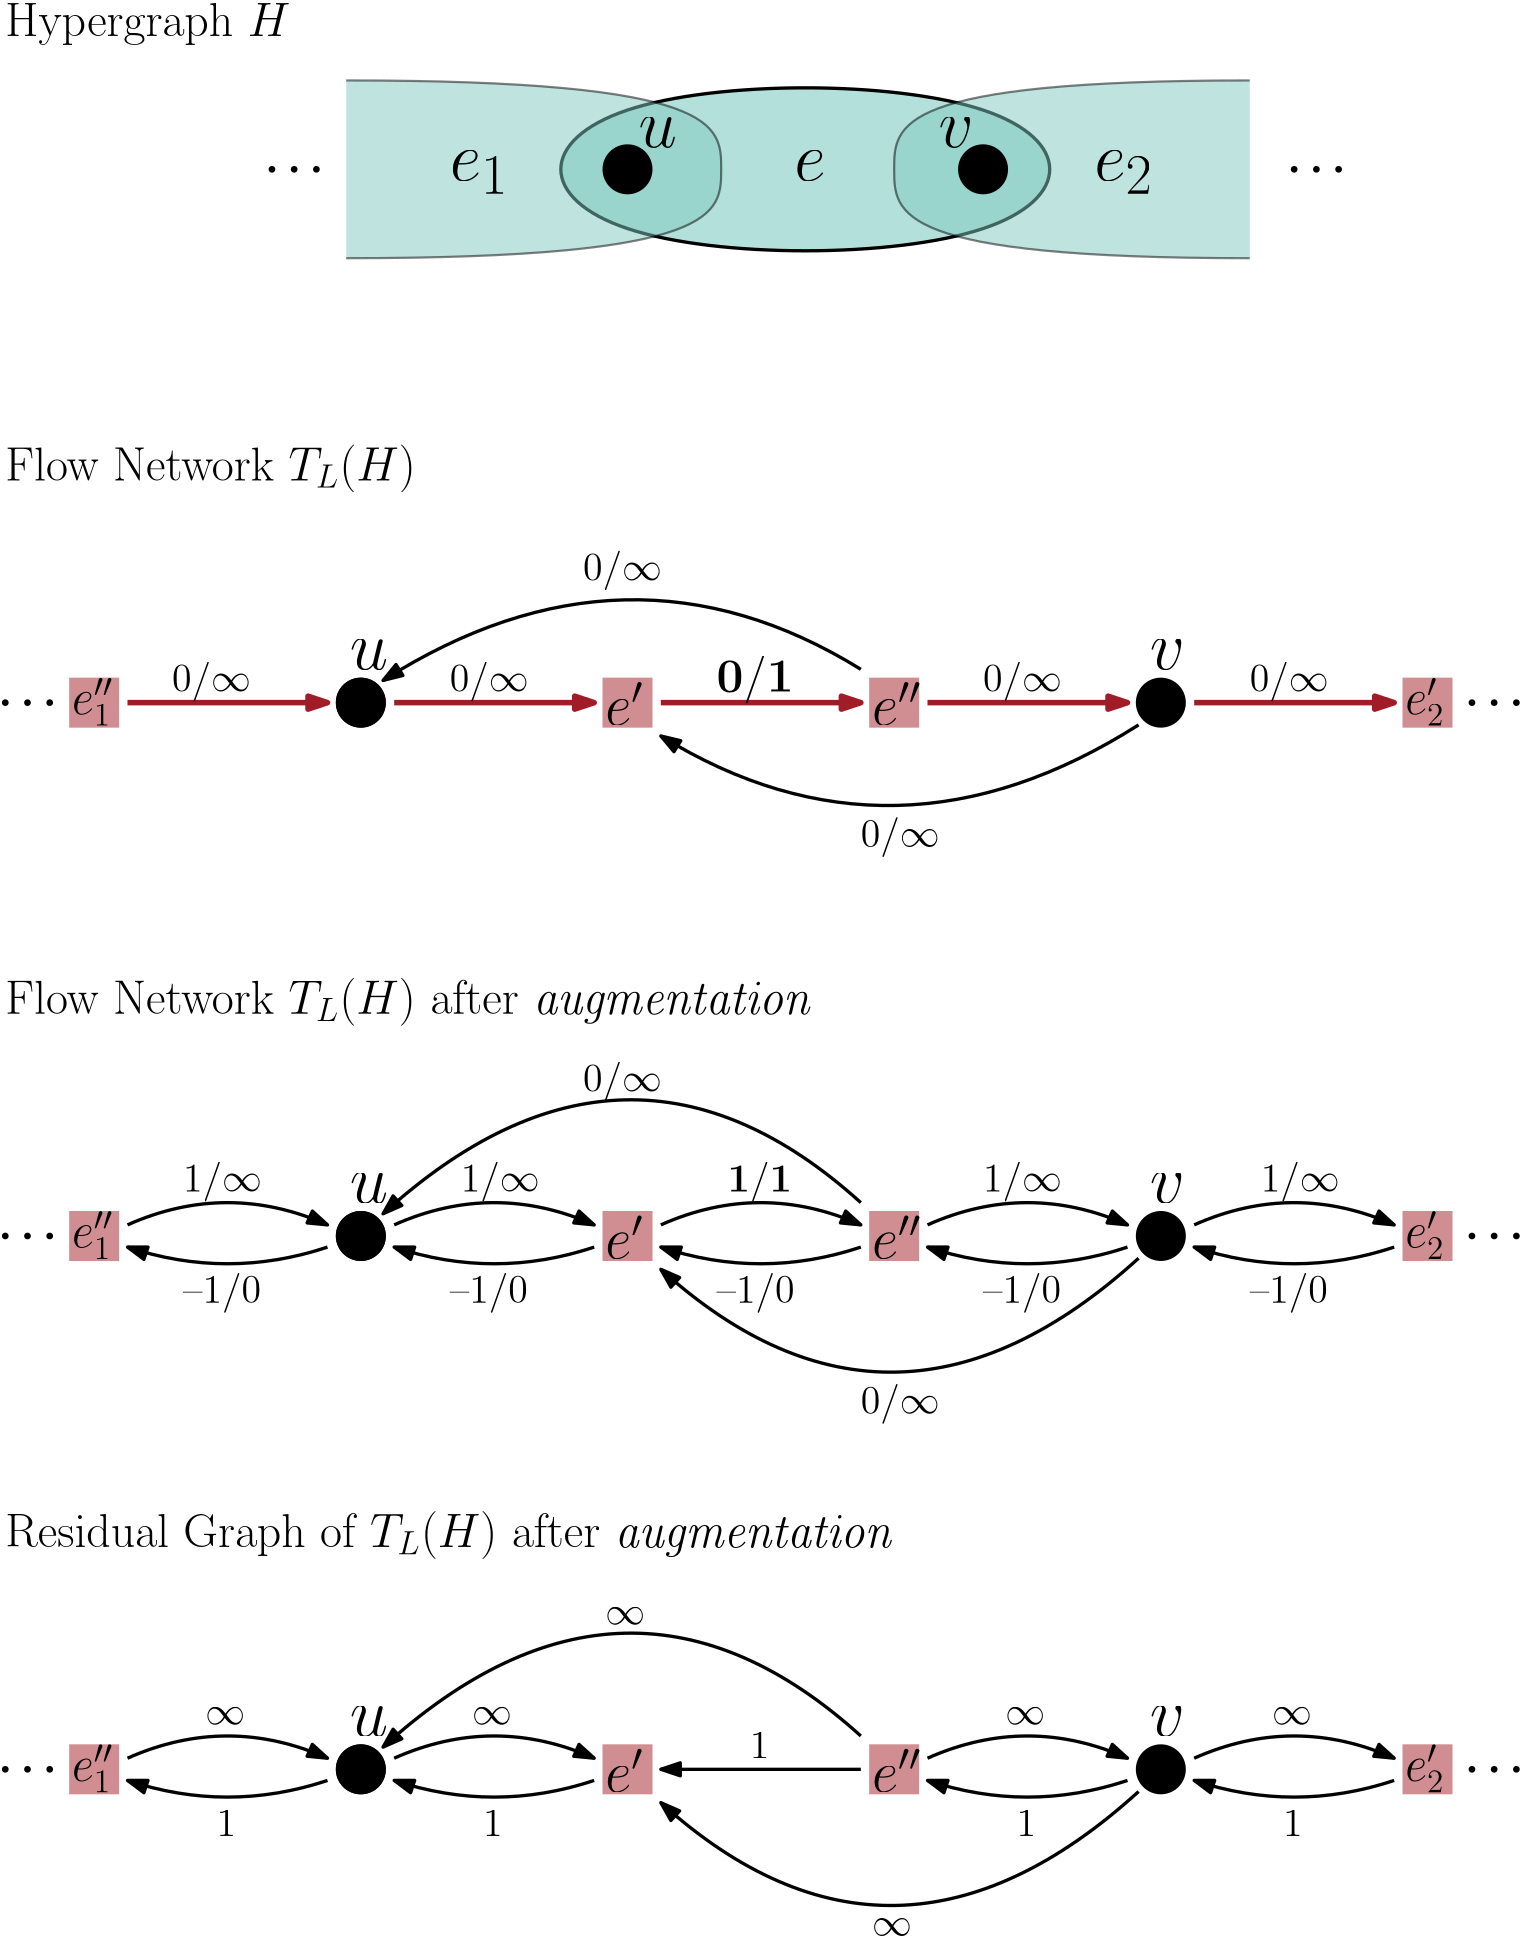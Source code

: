 <?xml version="1.0"?>
<!DOCTYPE ipe SYSTEM "ipe.dtd">
<ipe version="70107" creator="Ipe 7.1.10">
<info created="D:20171207121512" modified="D:20180101162100"/>
<ipestyle name="basic">
<symbol name="arrow/arc(spx)">
<path stroke="sym-stroke" fill="sym-stroke" pen="sym-pen">
0 0 m
-1 0.333 l
-1 -0.333 l
h
</path>
</symbol>
<symbol name="arrow/farc(spx)">
<path stroke="sym-stroke" fill="white" pen="sym-pen">
0 0 m
-1 0.333 l
-1 -0.333 l
h
</path>
</symbol>
<symbol name="arrow/ptarc(spx)">
<path stroke="sym-stroke" fill="sym-stroke" pen="sym-pen">
0 0 m
-1 0.333 l
-0.8 0 l
-1 -0.333 l
h
</path>
</symbol>
<symbol name="arrow/fptarc(spx)">
<path stroke="sym-stroke" fill="white" pen="sym-pen">
0 0 m
-1 0.333 l
-0.8 0 l
-1 -0.333 l
h
</path>
</symbol>
<symbol name="mark/circle(sx)" transformations="translations">
<path fill="sym-stroke">
0.6 0 0 0.6 0 0 e
0.4 0 0 0.4 0 0 e
</path>
</symbol>
<symbol name="mark/disk(sx)" transformations="translations">
<path fill="sym-stroke">
0.6 0 0 0.6 0 0 e
</path>
</symbol>
<symbol name="mark/fdisk(sfx)" transformations="translations">
<group>
<path fill="sym-fill">
0.5 0 0 0.5 0 0 e
</path>
<path fill="sym-stroke" fillrule="eofill">
0.6 0 0 0.6 0 0 e
0.4 0 0 0.4 0 0 e
</path>
</group>
</symbol>
<symbol name="mark/box(sx)" transformations="translations">
<path fill="sym-stroke" fillrule="eofill">
-0.6 -0.6 m
0.6 -0.6 l
0.6 0.6 l
-0.6 0.6 l
h
-0.4 -0.4 m
0.4 -0.4 l
0.4 0.4 l
-0.4 0.4 l
h
</path>
</symbol>
<symbol name="mark/square(sx)" transformations="translations">
<path fill="sym-stroke">
-0.6 -0.6 m
0.6 -0.6 l
0.6 0.6 l
-0.6 0.6 l
h
</path>
</symbol>
<symbol name="mark/fsquare(sfx)" transformations="translations">
<group>
<path fill="sym-fill">
-0.5 -0.5 m
0.5 -0.5 l
0.5 0.5 l
-0.5 0.5 l
h
</path>
<path fill="sym-stroke" fillrule="eofill">
-0.6 -0.6 m
0.6 -0.6 l
0.6 0.6 l
-0.6 0.6 l
h
-0.4 -0.4 m
0.4 -0.4 l
0.4 0.4 l
-0.4 0.4 l
h
</path>
</group>
</symbol>
<symbol name="mark/cross(sx)" transformations="translations">
<group>
<path fill="sym-stroke">
-0.43 -0.57 m
0.57 0.43 l
0.43 0.57 l
-0.57 -0.43 l
h
</path>
<path fill="sym-stroke">
-0.43 0.57 m
0.57 -0.43 l
0.43 -0.57 l
-0.57 0.43 l
h
</path>
</group>
</symbol>
<symbol name="arrow/fnormal(spx)">
<path stroke="sym-stroke" fill="white" pen="sym-pen">
0 0 m
-1 0.333 l
-1 -0.333 l
h
</path>
</symbol>
<symbol name="arrow/pointed(spx)">
<path stroke="sym-stroke" fill="sym-stroke" pen="sym-pen">
0 0 m
-1 0.333 l
-0.8 0 l
-1 -0.333 l
h
</path>
</symbol>
<symbol name="arrow/fpointed(spx)">
<path stroke="sym-stroke" fill="white" pen="sym-pen">
0 0 m
-1 0.333 l
-0.8 0 l
-1 -0.333 l
h
</path>
</symbol>
<symbol name="arrow/linear(spx)">
<path stroke="sym-stroke" pen="sym-pen">
-1 0.333 m
0 0 l
-1 -0.333 l
</path>
</symbol>
<symbol name="arrow/fdouble(spx)">
<path stroke="sym-stroke" fill="white" pen="sym-pen">
0 0 m
-1 0.333 l
-1 -0.333 l
h
-1 0 m
-2 0.333 l
-2 -0.333 l
h
</path>
</symbol>
<symbol name="arrow/double(spx)">
<path stroke="sym-stroke" fill="sym-stroke" pen="sym-pen">
0 0 m
-1 0.333 l
-1 -0.333 l
h
-1 0 m
-2 0.333 l
-2 -0.333 l
h
</path>
</symbol>
<pen name="heavier" value="0.8"/>
<pen name="fat" value="1.2"/>
<pen name="ultrafat" value="2"/>
<symbolsize name="large" value="5"/>
<symbolsize name="small" value="2"/>
<symbolsize name="tiny" value="1.1"/>
<arrowsize name="large" value="10"/>
<arrowsize name="small" value="5"/>
<arrowsize name="tiny" value="3"/>
<color name="red" value="1 0 0"/>
<color name="green" value="0 1 0"/>
<color name="blue" value="0 0 1"/>
<color name="yellow" value="1 1 0"/>
<color name="orange" value="1 0.647 0"/>
<color name="gold" value="1 0.843 0"/>
<color name="purple" value="0.627 0.125 0.941"/>
<color name="gray" value="0.745"/>
<color name="brown" value="0.647 0.165 0.165"/>
<color name="navy" value="0 0 0.502"/>
<color name="pink" value="1 0.753 0.796"/>
<color name="seagreen" value="0.18 0.545 0.341"/>
<color name="turquoise" value="0.251 0.878 0.816"/>
<color name="violet" value="0.933 0.51 0.933"/>
<color name="darkblue" value="0 0 0.545"/>
<color name="darkcyan" value="0 0.545 0.545"/>
<color name="darkgray" value="0.663"/>
<color name="darkgreen" value="0 0.392 0"/>
<color name="darkmagenta" value="0.545 0 0.545"/>
<color name="darkorange" value="1 0.549 0"/>
<color name="darkred" value="0.545 0 0"/>
<color name="lightblue" value="0.678 0.847 0.902"/>
<color name="lightcyan" value="0.878 1 1"/>
<color name="lightgray" value="0.827"/>
<color name="lightgreen" value="0.565 0.933 0.565"/>
<color name="lightyellow" value="1 1 0.878"/>
<dashstyle name="dashed" value="[4] 0"/>
<dashstyle name="dotted" value="[1 3] 0"/>
<dashstyle name="dash dotted" value="[4 2 1 2] 0"/>
<dashstyle name="dash dot dotted" value="[4 2 1 2 1 2] 0"/>
<textsize name="large" value="\large"/>
<textsize name="Large" value="\Large"/>
<textsize name="LARGE" value="\LARGE"/>
<textsize name="huge" value="\huge"/>
<textsize name="Huge" value="\Huge"/>
<textsize name="small" value="\small"/>
<textsize name="footnote" value="\footnotesize"/>
<textsize name="tiny" value="\tiny"/>
<textstyle name="center" begin="\begin{center}" end="\end{center}"/>
<textstyle name="itemize" begin="\begin{itemize}" end="\end{itemize}"/>
<textstyle name="item" begin="\begin{itemize}\item{}" end="\end{itemize}"/>
<gridsize name="4 pts" value="4"/>
<gridsize name="8 pts (~3 mm)" value="8"/>
<gridsize name="16 pts (~6 mm)" value="16"/>
<gridsize name="32 pts (~12 mm)" value="32"/>
<gridsize name="10 pts (~3.5 mm)" value="10"/>
<gridsize name="20 pts (~7 mm)" value="20"/>
<gridsize name="14 pts (~5 mm)" value="14"/>
<gridsize name="28 pts (~10 mm)" value="28"/>
<gridsize name="56 pts (~20 mm)" value="56"/>
<anglesize name="90 deg" value="90"/>
<anglesize name="60 deg" value="60"/>
<anglesize name="45 deg" value="45"/>
<anglesize name="30 deg" value="30"/>
<anglesize name="22.5 deg" value="22.5"/>
<opacity name="10%" value="0.1"/>
<opacity name="30%" value="0.3"/>
<opacity name="50%" value="0.5"/>
<opacity name="75%" value="0.75"/>
<tiling name="falling" angle="-60" step="4" width="1"/>
<tiling name="rising" angle="30" step="4" width="1"/>
</ipestyle>
<ipestyle name="kitcolors">
<color name="KITwhite" value="1"/>
<color name="KITblack" value="0"/>
<color name="KITblack70" value="0.3"/>
<color name="KITblack50" value="0.5"/>
<color name="KITblack30" value="0.7"/>
<color name="KITblack15" value="0.85"/>
<color name="KITgreen" value="0 0.588 0.509"/>
<color name="KITgreen70" value="0.3 0.711 0.656"/>
<color name="KITgreen50" value="0.5 0.794 0.754"/>
<color name="KITgreen30" value="0.7 0.876 0.852"/>
<color name="KITgreen15" value="0.85 0.938 0.926"/>
<color name="KITblue" value="0.274 0.392 0.666"/>
<color name="KITblue70" value="0.492 0.574 0.766"/>
<color name="KITblue50" value="0.637 0.696 0.833"/>
<color name="KITblue30" value="0.782 0.817 0.9"/>
<color name="KITblue15" value="0.891 0.908 0.95"/>
<color name="KITred" value="0.627 0.117 0.156"/>
<color name="KITred70" value="0.739 0.382 0.409"/>
<color name="KITred50" value="0.813 0.558 0.578"/>
<color name="KITred30" value="0.888 0.735 0.747"/>
<color name="KITred15" value="0.944 0.867 0.873"/>
<color name="KITpalegreen" value="0.509 0.745 0.235"/>
<color name="KITpalegreen70" value="0.656 0.821 0.464"/>
<color name="KITpalegreen50" value="0.754 0.872 0.617"/>
<color name="KITpalegreen30" value="0.852 0.923 0.77"/>
<color name="KITpalegreen15" value="0.926 0.961 0.885"/>
<color name="KITyellow" value="0.98 0.901 0.078"/>
<color name="KITyellow70" value="0.986 0.931 0.354"/>
<color name="KITyellow50" value="0.99 0.95 0.539"/>
<color name="KITyellow30" value="0.994 0.97 0.723"/>
<color name="KITyellow15" value="0.997 0.985 0.861"/>
<color name="KITorange" value="0.862 0.627 0.117"/>
<color name="KITorange70" value="0.903 0.739 0.382"/>
<color name="KITorange50" value="0.931 0.813 0.558"/>
<color name="KITorange30" value="0.958 0.888 0.735"/>
<color name="KITorange15" value="0.979 0.944 0.867"/>
<color name="KITbrown" value="0.627 0.509 0.196"/>
<color name="KITbrown70" value="0.739 0.656 0.437"/>
<color name="KITbrown50" value="0.813 0.754 0.598"/>
<color name="KITbrown30" value="0.888 0.852 0.758"/>
<color name="KITbrown15" value="0.944 0.926 0.879"/>
<color name="KITlilac" value="0.627 0 0.47"/>
<color name="KITlilac70" value="0.739 0.3 0.629"/>
<color name="KITlilac50" value="0.813 0.5 0.735"/>
<color name="KITlilac30" value="0.888 0.7 0.841"/>
<color name="KITlilac15" value="0.944 0.85 0.92"/>
<color name="KITcyanblue" value="0.313 0.666 0.901"/>
<color name="KITcyanblue70" value="0.519 0.766 0.931"/>
<color name="KITcyanblue50" value="0.656 0.833 0.95"/>
<color name="KITcyanblue30" value="0.794 0.9 0.97"/>
<color name="KITcyanblue15" value="0.897 0.95 0.985"/>
<color name="KITseablue" value="0.196 0.313 0.549"/>
<color name="KITseablue70" value="0.437 0.519 0.684"/>
<color name="KITseablue50" value="0.598 0.656 0.774"/>
<color name="KITseablue30" value="0.758 0.794 0.864"/>
<color name="KITseablue15" value="0.879 0.897 0.932"/>
</ipestyle>
<ipestyle name="bigpaper">
<layout paper="10000 6000" origin="0 0" frame="10000 6000"/>
<titlestyle pos="10 10" size="LARGE" color="title"  valign="baseline"/>
</ipestyle>
<ipestyle name="transparency">
<opacity name="10%" value="0.1"/>
<opacity name="50%" value="0.5"/>
<opacity name="75%" value="0.75"/>
<opacity name="25%" value="0.25"/>
</ipestyle>
<page>
<layer name="alpha"/>
<view layers="alpha" active="alpha"/>
<path layer="alpha" matrix="1 0 0 1 128 64" stroke="KITblack" fill="KITgreen30" pen="fat">
416 1056
608 1056
608 1120
416 1120 u
</path>
<path matrix="-1.05469 0 0 1 1183.48 64" stroke="KITblack" fill="KITgreen50" pen="heavier" opacity="50%">
672 1056 m
544 1056
544 1088
544 1120
672 1120 c
</path>
<path matrix="1 0 0 1 128 64" stroke="KITblack" fill="KITgreen50" pen="heavier" opacity="50%">
672 1056 m
544 1056
544 1088
544 1120
672 1120 c
</path>
<use matrix="1 0 0 1 128 320" name="mark/disk(sx)" pos="448 832" size="15" stroke="black"/>
<use matrix="1 0 0 1 256 320" name="mark/disk(sx)" pos="448 832" size="15" stroke="black"/>
<text matrix="1 0 0 1 136 56" transformations="translations" pos="500 1092" stroke="KITblack" type="label" width="11.249" height="10.672" depth="0" valign="baseline" size="Huge">$e$</text>
<text matrix="1 0 0 1 80 68" transformations="translations" pos="500 1092" stroke="KITblack" type="label" width="13.813" height="10.672" depth="0" valign="baseline" size="Huge">$u$</text>
<text matrix="1 0 0 1 188 68" transformations="translations" pos="500 1092" stroke="KITblack" type="label" width="12.623" height="10.672" depth="0" valign="baseline" size="Huge">$v$</text>
<text matrix="1 0 0 1 12 56" transformations="translations" pos="500 1092" stroke="KITblack" type="label" width="21.223" height="10.674" depth="4.78" valign="baseline" size="Huge">$e_1$</text>
<text matrix="1 0 0 1 244 56" transformations="translations" pos="500 1092" stroke="KITblack" type="label" width="21.223" height="10.674" depth="4.78" valign="baseline" size="Huge">$e_2$</text>
<use matrix="1 0 0 1 32 128" name="mark/disk(sx)" pos="448 832" size="15" stroke="black"/>
<use matrix="1 0 0 1 128 128" name="mark/square(sx)" pos="448 832" size="15" stroke="KITred50"/>
<use matrix="1 0 0 1 224 128" name="mark/square(sx)" pos="448 832" size="15" stroke="KITred50"/>
<use matrix="1 0 0 1 320 128" name="mark/disk(sx)" pos="448 832" size="15" stroke="black"/>
<path matrix="1 0 0 1 32 128" stroke="KITred" pen="ultrafat" arrow="normal/normal">
460 832 m
532 832 l
</path>
<path matrix="1 0 0 1 32 128" stroke="KITred" pen="ultrafat" arrow="normal/normal">
652 832 m
724 832 l
</path>
<path matrix="1 0 0 1 32 128" stroke="KITred" pen="ultrafat" arrow="normal/normal">
556 832 m
628 832 l
</path>
<path matrix="1 0 0 1 32 128" stroke="KITblack" pen="fat" arrow="normal/normal">
728 824 m
640 768
556 820 c
</path>
<path matrix="1 0 0 1 32 128" stroke="KITblack" pen="fat" arrow="normal/normal">
628 844 m
544 896
456 840 c
</path>
<text matrix="1 0 0 1 44 120" transformations="translations" pos="432 852" stroke="KITblack" type="label" width="13.813" height="10.672" depth="0" valign="baseline" size="Huge">$u$</text>
<text matrix="1 0 0 1 136 100" transformations="translations" pos="432 852" stroke="KITblack" type="label" width="13.82" height="15.468" depth="0" valign="baseline" size="huge">$e&apos;$</text>
<text matrix="1 0 0 1 232 100" transformations="translations" pos="432 852" stroke="KITblack" type="label" width="17.765" height="15.468" depth="0" valign="baseline" size="huge">$e&apos;&apos;$</text>
<text matrix="1 0 0 1 332 120" transformations="translations" pos="432 852" stroke="KITblack" type="label" width="12.623" height="10.672" depth="0" valign="baseline" size="Huge">$v$</text>
<use matrix="1 0 0 1 -64 128" name="mark/square(sx)" pos="448 832" size="15" stroke="KITred50"/>
<text matrix="1 0 0 1 -56 104" transformations="translations" pos="432 852" stroke="KITblack" type="label" width="14.886" height="12.885" depth="4.26" valign="baseline" size="LARGE">$e_1&apos;&apos;$</text>
<use matrix="1 0 0 1 416 128" name="mark/square(sx)" pos="448 832" size="15" stroke="KITred50"/>
<text matrix="1 0 0 1 424 104" transformations="translations" pos="432 852" stroke="KITblack" type="label" width="14.164" height="12.885" depth="4.26" valign="baseline" size="LARGE">$e_2&apos;$</text>
<path matrix="1 0 0 1 32 128" stroke="KITred" pen="ultrafat" arrow="normal/normal">
364 832 m
436 832 l
</path>
<path matrix="1 0 0 1 32 128" stroke="KITred" pen="ultrafat" arrow="normal/normal">
748 832 m
820 832 l
</path>
<use matrix="1 0 0 1 32 128" name="mark/disk(sx)" pos="336 832" size="small" stroke="KITblack"/>
<use matrix="1 0 0 1 32 128" name="mark/disk(sx)" pos="328 832" size="small" stroke="KITblack"/>
<use matrix="1 0 0 1 32 128" name="mark/disk(sx)" pos="320 832" size="small" stroke="KITblack"/>
<use matrix="1 0 0 1 32 128" name="mark/disk(sx)" pos="848 832" size="small" stroke="KITblack"/>
<use matrix="1 0 0 1 32 128" name="mark/disk(sx)" pos="856 832" size="small" stroke="KITblack"/>
<use matrix="1 0 0 1 32 128" name="mark/disk(sx)" pos="864 832" size="small" stroke="KITblack"/>
<text matrix="1 0 0 1 96 192" transformations="translations" pos="512 772" stroke="KITblack" type="label" width="27.796" height="12.915" depth="4.3" valign="baseline" size="LARGE">$\mathbf{0/1}$</text>
<text matrix="1 0 0 1 148 136" transformations="translations" pos="512 772" stroke="KITblack" type="label" width="28.393" height="10.756" depth="3.59" valign="baseline" size="Large">$0/\infty$</text>
<text matrix="1 0 0 1 48 232" transformations="translations" pos="512 772" stroke="KITblack" type="label" width="28.393" height="10.756" depth="3.59" valign="baseline" size="Large">$0/\infty$</text>
<text matrix="1 0 0 1 0 192" transformations="translations" pos="512 772" stroke="KITblack" type="label" width="28.393" height="10.756" depth="3.59" valign="baseline" size="Large">$0/\infty$</text>
<text matrix="1 0 0 1 192 192" transformations="translations" pos="512 772" stroke="KITblack" type="label" width="28.393" height="10.756" depth="3.59" valign="baseline" size="Large">$0/\infty$</text>
<text matrix="1 0 0 1 288 192" transformations="translations" pos="512 772" stroke="KITblack" type="label" width="28.393" height="10.756" depth="3.59" valign="baseline" size="Large">$0/\infty$</text>
<text matrix="1 0 0 1 -100 192" transformations="translations" pos="512 772" stroke="KITblack" type="label" width="28.393" height="10.756" depth="3.59" valign="baseline" size="Large">$0/\infty$</text>
<use matrix="1 0 0 1 32 128" name="mark/disk(sx)" pos="448 832" size="15" stroke="black"/>
<use matrix="1 0 0 1 32 -64" name="mark/disk(sx)" pos="448 832" size="15" stroke="black"/>
<use matrix="1 0 0 1 128 -64" name="mark/square(sx)" pos="448 832" size="15" stroke="KITred50"/>
<use matrix="1 0 0 1 224 -64" name="mark/square(sx)" pos="448 832" size="15" stroke="KITred50"/>
<use matrix="1 0 0 1 320 -64" name="mark/disk(sx)" pos="448 832" size="15" stroke="black"/>
<path stroke="KITblack" pen="fat" arrow="normal/normal">
760 760 m
672 680
588 756 c
</path>
<path stroke="KITblack" pen="fat" arrow="normal/normal">
660 780 m
576 856
488 776 c
</path>
<text matrix="1 0 0 1 44 -72" transformations="translations" pos="432 852" stroke="KITblack" type="label" width="13.813" height="10.672" depth="0" valign="baseline" size="Huge">$u$</text>
<text matrix="1 0 0 1 136 -92" transformations="translations" pos="432 852" stroke="KITblack" type="label" width="13.82" height="15.468" depth="0" valign="baseline" size="huge">$e&apos;$</text>
<text matrix="1 0 0 1 232 -92" transformations="translations" pos="432 852" stroke="KITblack" type="label" width="17.765" height="15.468" depth="0" valign="baseline" size="huge">$e&apos;&apos;$</text>
<text matrix="1 0 0 1 332 -72" transformations="translations" pos="432 852" stroke="KITblack" type="label" width="12.623" height="10.672" depth="0" valign="baseline" size="Huge">$v$</text>
<use matrix="1 0 0 1 -64 -64" name="mark/square(sx)" pos="448 832" size="15" stroke="KITred50"/>
<text matrix="1 0 0 1 -56 -88" transformations="translations" pos="432 852" stroke="KITblack" type="label" width="14.886" height="12.885" depth="4.26" valign="baseline" size="LARGE">$e_1&apos;&apos;$</text>
<use matrix="1 0 0 1 416 -64" name="mark/square(sx)" pos="448 832" size="15" stroke="KITred50"/>
<text matrix="1 0 0 1 424 -88" transformations="translations" pos="432 852" stroke="KITblack" type="label" width="14.164" height="12.885" depth="4.26" valign="baseline" size="LARGE">$e_2&apos;$</text>
<use matrix="1 0 0 1 32 -64" name="mark/disk(sx)" pos="336 832" size="small" stroke="KITblack"/>
<use matrix="1 0 0 1 32 -64" name="mark/disk(sx)" pos="328 832" size="small" stroke="KITblack"/>
<use matrix="1 0 0 1 32 -64" name="mark/disk(sx)" pos="320 832" size="small" stroke="KITblack"/>
<use matrix="1 0 0 1 32 -64" name="mark/disk(sx)" pos="848 832" size="small" stroke="KITblack"/>
<use matrix="1 0 0 1 32 -64" name="mark/disk(sx)" pos="856 832" size="small" stroke="KITblack"/>
<use matrix="1 0 0 1 32 -64" name="mark/disk(sx)" pos="864 832" size="small" stroke="KITblack"/>
<text matrix="1 0 0 1 148 -68" transformations="translations" pos="512 772" stroke="KITblack" type="label" width="28.393" height="10.756" depth="3.59" valign="baseline" size="Large">$0/\infty$</text>
<text matrix="1 0 0 1 48 48" transformations="translations" pos="512 772" stroke="KITblack" type="label" width="28.393" height="10.756" depth="3.59" valign="baseline" size="Large">$0/\infty$</text>
<text matrix="1 0 0 1 -96 12" transformations="translations" pos="512 772" stroke="KITblack" type="label" width="28.393" height="10.756" depth="3.59" valign="baseline" size="Large">$1/\infty$</text>
<use matrix="1 0 0 1 32 -64" name="mark/disk(sx)" pos="448 832" size="15" stroke="black"/>
<path stroke="KITblack" pen="fat" arrow="normal/normal">
396 772 m
432 788
468 772 c
</path>
<text matrix="1 0 0 1 4 12" transformations="translations" pos="512 772" stroke="KITblack" type="label" width="28.393" height="10.756" depth="3.59" valign="baseline" size="Large">$1/\infty$</text>
<path matrix="1 0 0 1 96 0" stroke="KITblack" pen="fat" arrow="normal/normal">
396 772 m
432 788
468 772 c
</path>
<text matrix="1 0 0 1 192 12" transformations="translations" pos="512 772" stroke="KITblack" type="label" width="28.393" height="10.756" depth="3.59" valign="baseline" size="Large">$1/\infty$</text>
<path matrix="1 0 0 1 288 0" stroke="KITblack" pen="fat" arrow="normal/normal">
396 772 m
432 788
468 772 c
</path>
<text matrix="1 0 0 1 292 12" transformations="translations" pos="512 772" stroke="KITblack" type="label" width="28.393" height="10.756" depth="3.59" valign="baseline" size="Large">$1/\infty$</text>
<path matrix="1 0 0 1 384 0" stroke="KITblack" pen="fat" arrow="normal/normal">
396 772 m
432 788
468 772 c
</path>
<path stroke="KITblack" pen="fat" rarrow="normal/normal">
780 764 m
816 752
852 764 c
</path>
<text matrix="1 0 0 1 288 -28" transformations="translations" pos="512 772" stroke="KITblack" type="label" width="28.094" height="10.756" depth="3.59" valign="baseline" size="Large">--$1/0$</text>
<path matrix="1 0 0 1 -96 0" stroke="KITblack" pen="fat" rarrow="normal/normal">
780 764 m
816 752
852 764 c
</path>
<text matrix="1 0 0 1 192 -28" transformations="translations" pos="512 772" stroke="KITblack" type="label" width="28.094" height="10.756" depth="3.59" valign="baseline" size="Large">--$1/0$</text>
<path matrix="1 0 0 1 -288 0" stroke="KITblack" pen="fat" rarrow="normal/normal">
780 764 m
816 752
852 764 c
</path>
<text matrix="1 0 0 1 0 -28" transformations="translations" pos="512 772" stroke="KITblack" type="label" width="28.094" height="10.756" depth="3.59" valign="baseline" size="Large">--$1/0$</text>
<path matrix="1 0 0 1 -384 0" stroke="KITblack" pen="fat" rarrow="normal/normal">
780 764 m
816 752
852 764 c
</path>
<text matrix="1 0 0 1 -96 -28" transformations="translations" pos="512 772" stroke="KITblack" type="label" width="28.094" height="10.756" depth="3.59" valign="baseline" size="Large">--$1/0$</text>
<text matrix="1 0 0 1 100 12" transformations="translations" pos="512 772" stroke="KITblack" type="label" width="23.163" height="10.756" depth="3.59" valign="baseline" size="Large">$\mathbf{1/1}$</text>
<path matrix="1 0 0 1 192 0" stroke="KITblack" pen="fat" arrow="normal/normal">
396 772 m
432 788
468 772 c
</path>
<path matrix="1 0 0 1 -192 0" stroke="KITblack" pen="fat" rarrow="normal/normal">
780 764 m
816 752
852 764 c
</path>
<text matrix="1 0 0 1 96 -28" transformations="translations" pos="512 772" stroke="KITblack" type="label" width="28.094" height="10.756" depth="3.59" valign="baseline" size="Large">--$1/0$</text>
<use matrix="1 0 0 1 32 -256" name="mark/disk(sx)" pos="448 832" size="15" stroke="black"/>
<use matrix="1 0 0 1 128 -256" name="mark/square(sx)" pos="448 832" size="15" stroke="KITred50"/>
<use matrix="1 0 0 1 224 -256" name="mark/square(sx)" pos="448 832" size="15" stroke="KITred50"/>
<use matrix="1 0 0 1 320 -256" name="mark/disk(sx)" pos="448 832" size="15" stroke="black"/>
<path matrix="1 0 0 1 0 -192" stroke="KITblack" pen="fat" arrow="normal/normal">
760 760 m
672 680
588 756 c
</path>
<path matrix="1 0 0 1 0 -192" stroke="KITblack" pen="fat" arrow="normal/normal">
660 780 m
576 856
488 776 c
</path>
<text matrix="1 0 0 1 44 -264" transformations="translations" pos="432 852" stroke="KITblack" type="label" width="13.813" height="10.672" depth="0" valign="baseline" size="Huge">$u$</text>
<text matrix="1 0 0 1 136 -284" transformations="translations" pos="432 852" stroke="KITblack" type="label" width="13.82" height="15.468" depth="0" valign="baseline" size="huge">$e&apos;$</text>
<text matrix="1 0 0 1 232 -284" transformations="translations" pos="432 852" stroke="KITblack" type="label" width="17.765" height="15.468" depth="0" valign="baseline" size="huge">$e&apos;&apos;$</text>
<text matrix="1 0 0 1 332 -264" transformations="translations" pos="432 852" stroke="KITblack" type="label" width="12.623" height="10.672" depth="0" valign="baseline" size="Huge">$v$</text>
<use matrix="1 0 0 1 -64 -256" name="mark/square(sx)" pos="448 832" size="15" stroke="KITred50"/>
<text matrix="1 0 0 1 -56 -280" transformations="translations" pos="432 852" stroke="KITblack" type="label" width="14.886" height="12.885" depth="4.26" valign="baseline" size="LARGE">$e_1&apos;&apos;$</text>
<use matrix="1 0 0 1 416 -256" name="mark/square(sx)" pos="448 832" size="15" stroke="KITred50"/>
<text matrix="1 0 0 1 424 -280" transformations="translations" pos="432 852" stroke="KITblack" type="label" width="14.164" height="12.885" depth="4.26" valign="baseline" size="LARGE">$e_2&apos;$</text>
<use matrix="1 0 0 1 32 -256" name="mark/disk(sx)" pos="336 832" size="small" stroke="KITblack"/>
<use matrix="1 0 0 1 32 -256" name="mark/disk(sx)" pos="328 832" size="small" stroke="KITblack"/>
<use matrix="1 0 0 1 32 -256" name="mark/disk(sx)" pos="320 832" size="small" stroke="KITblack"/>
<use matrix="1 0 0 1 32 -256" name="mark/disk(sx)" pos="848 832" size="small" stroke="KITblack"/>
<use matrix="1 0 0 1 32 -256" name="mark/disk(sx)" pos="856 832" size="small" stroke="KITblack"/>
<use matrix="1 0 0 1 32 -256" name="mark/disk(sx)" pos="864 832" size="small" stroke="KITblack"/>
<text matrix="1 0 0 1 152 -256" transformations="translations" pos="512 772" stroke="KITblack" type="label" width="14.346" height="6.177" depth="0" valign="baseline" size="Large">$\infty$</text>
<text matrix="1 0 0 1 56 -144" transformations="translations" pos="512 772" stroke="KITblack" type="label" width="14.346" height="6.177" depth="0" valign="baseline" size="Large">$\infty$</text>
<text matrix="1 0 0 1 -88 -180" transformations="translations" pos="512 772" stroke="KITblack" type="label" width="14.346" height="6.177" depth="0" valign="baseline" size="Large">$\infty$</text>
<use matrix="1 0 0 1 32 -256" name="mark/disk(sx)" pos="448 832" size="15" stroke="black"/>
<path matrix="1 0 0 1 0 -192" stroke="KITblack" pen="fat" arrow="normal/normal">
396 772 m
432 788
468 772 c
</path>
<text matrix="1 0 0 1 8 -180" transformations="translations" pos="512 772" stroke="KITblack" type="label" width="14.346" height="6.177" depth="0" valign="baseline" size="Large">$\infty$</text>
<path matrix="1 0 0 1 96 -192" stroke="KITblack" pen="fat" arrow="normal/normal">
396 772 m
432 788
468 772 c
</path>
<text matrix="1 0 0 1 200 -180" transformations="translations" pos="512 772" stroke="KITblack" type="label" width="14.346" height="6.177" depth="0" valign="baseline" size="Large">$\infty$</text>
<path matrix="1 0 0 1 288 -192" stroke="KITblack" pen="fat" arrow="normal/normal">
396 772 m
432 788
468 772 c
</path>
<text matrix="1 0 0 1 296 -180" transformations="translations" pos="512 772" stroke="KITblack" type="label" width="14.346" height="6.177" depth="0" valign="baseline" size="Large">$\infty$</text>
<path matrix="1 0 0 1 384 -192" stroke="KITblack" pen="fat" arrow="normal/normal">
396 772 m
432 788
468 772 c
</path>
<path matrix="1 0 0 1 0 -192" stroke="KITblack" pen="fat" rarrow="normal/normal">
780 764 m
816 752
852 764 c
</path>
<text matrix="1 0 0 1 300 -220" transformations="translations" pos="512 772" stroke="KITblack" type="label" width="7.024" height="9.245" depth="0" valign="baseline" size="Large">$1$</text>
<path matrix="1 0 0 1 -96 -192" stroke="KITblack" pen="fat" rarrow="normal/normal">
780 764 m
816 752
852 764 c
</path>
<text matrix="1 0 0 1 204 -220" transformations="translations" pos="512 772" stroke="KITblack" type="label" width="7.024" height="9.245" depth="0" valign="baseline" size="Large">$1$</text>
<path matrix="1 0 0 1 -288 -192" stroke="KITblack" pen="fat" rarrow="normal/normal">
780 764 m
816 752
852 764 c
</path>
<text matrix="1 0 0 1 12 -220" transformations="translations" pos="512 772" stroke="KITblack" type="label" width="7.024" height="9.245" depth="0" valign="baseline" size="Large">$1$</text>
<path matrix="1 0 0 1 -384 -192" stroke="KITblack" pen="fat" rarrow="normal/normal">
780 764 m
816 752
852 764 c
</path>
<text matrix="1 0 0 1 -84 -220" transformations="translations" pos="512 772" stroke="KITblack" type="label" width="7.024" height="9.245" depth="0" valign="baseline" size="Large">$1$</text>
<path stroke="KITblack" pen="fat" rarrow="normal/normal">
588 576 m
624 576
660 576 c
</path>
<text matrix="1 0 0 1 108 -192" transformations="translations" pos="512 772" stroke="KITblack" type="label" width="7.024" height="9.245" depth="0" valign="baseline" size="Large">$1$</text>
<text matrix="1 0 0 1 -32 -32" transformations="translations" pos="384 1232" stroke="KITblack" type="label" width="102.588" height="11.954" depth="3.35" valign="baseline" size="LARGE">Hypergraph $H$</text>
<text matrix="1 0 0 1 -32 -192" transformations="translations" pos="384 1232" stroke="KITblack" type="label" width="147.786" height="12.896" depth="4.29" valign="baseline" size="LARGE">Flow Network $T_L(H)$</text>
<text matrix="1 0 0 1 -32 -384" transformations="translations" pos="384 1232" stroke="KITblack" type="label" width="290.719" height="12.896" depth="4.29" valign="baseline" size="LARGE">Flow Network $T_L(H)$ after \emph{augmentation}</text>
<text matrix="1 0 0 1 -32 -576" transformations="translations" pos="384 1232" stroke="KITblack" type="label" width="320.06" height="12.896" depth="4.29" valign="baseline" size="LARGE">Residual Graph of $T_L(H)$ after \emph{augmentation}</text>
<use matrix="1 0 0 1 -32 320" name="mark/disk(sx)" pos="848 832" size="small" stroke="KITblack"/>
<use matrix="1 0 0 1 -32 320" name="mark/disk(sx)" pos="856 832" size="small" stroke="KITblack"/>
<use matrix="1 0 0 1 -32 320" name="mark/disk(sx)" pos="864 832" size="small" stroke="KITblack"/>
<use matrix="1 0 0 1 128 320" name="mark/disk(sx)" pos="336 832" size="small" stroke="KITblack"/>
<use matrix="1 0 0 1 128 320" name="mark/disk(sx)" pos="328 832" size="small" stroke="KITblack"/>
<use matrix="1 0 0 1 128 320" name="mark/disk(sx)" pos="320 832" size="small" stroke="KITblack"/>
</page>
</ipe>
